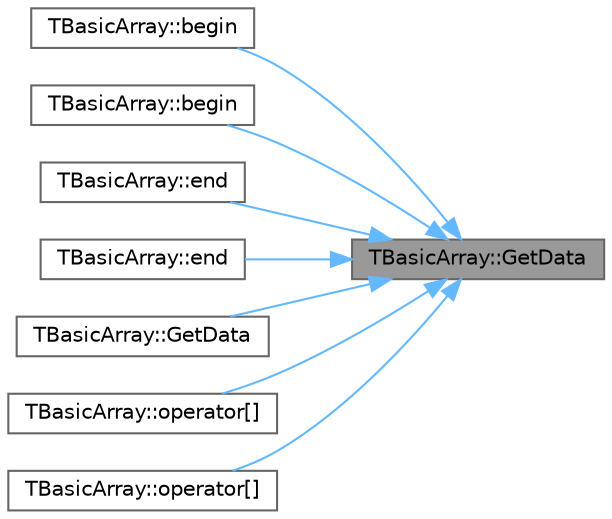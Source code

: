 digraph "TBasicArray::GetData"
{
 // INTERACTIVE_SVG=YES
 // LATEX_PDF_SIZE
  bgcolor="transparent";
  edge [fontname=Helvetica,fontsize=10,labelfontname=Helvetica,labelfontsize=10];
  node [fontname=Helvetica,fontsize=10,shape=box,height=0.2,width=0.4];
  rankdir="RL";
  Node1 [id="Node000001",label="TBasicArray::GetData",height=0.2,width=0.4,color="gray40", fillcolor="grey60", style="filled", fontcolor="black",tooltip=" "];
  Node1 -> Node2 [id="edge1_Node000001_Node000002",dir="back",color="steelblue1",style="solid",tooltip=" "];
  Node2 [id="Node000002",label="TBasicArray::begin",height=0.2,width=0.4,color="grey40", fillcolor="white", style="filled",URL="$d1/da6/classTBasicArray.html#a454cd64e66ee547e6dd35207c4f09ecf",tooltip=" "];
  Node1 -> Node3 [id="edge2_Node000001_Node000003",dir="back",color="steelblue1",style="solid",tooltip=" "];
  Node3 [id="Node000003",label="TBasicArray::begin",height=0.2,width=0.4,color="grey40", fillcolor="white", style="filled",URL="$d1/da6/classTBasicArray.html#a34843dce2c8d1f801aba93ea56d95a18",tooltip=" "];
  Node1 -> Node4 [id="edge3_Node000001_Node000004",dir="back",color="steelblue1",style="solid",tooltip=" "];
  Node4 [id="Node000004",label="TBasicArray::end",height=0.2,width=0.4,color="grey40", fillcolor="white", style="filled",URL="$d1/da6/classTBasicArray.html#a07007dd9796c2a0a5dc0edaeaa0cff20",tooltip=" "];
  Node1 -> Node5 [id="edge4_Node000001_Node000005",dir="back",color="steelblue1",style="solid",tooltip=" "];
  Node5 [id="Node000005",label="TBasicArray::end",height=0.2,width=0.4,color="grey40", fillcolor="white", style="filled",URL="$d1/da6/classTBasicArray.html#aa79aa08435aef9585081720f733a1ab5",tooltip=" "];
  Node1 -> Node6 [id="edge5_Node000001_Node000006",dir="back",color="steelblue1",style="solid",tooltip=" "];
  Node6 [id="Node000006",label="TBasicArray::GetData",height=0.2,width=0.4,color="grey40", fillcolor="white", style="filled",URL="$d1/da6/classTBasicArray.html#a1725069b4a9ae75553c8064322e3115b",tooltip=" "];
  Node1 -> Node7 [id="edge6_Node000001_Node000007",dir="back",color="steelblue1",style="solid",tooltip=" "];
  Node7 [id="Node000007",label="TBasicArray::operator[]",height=0.2,width=0.4,color="grey40", fillcolor="white", style="filled",URL="$d1/da6/classTBasicArray.html#ab228366bb86141fdb71818ca99df0de5",tooltip=" "];
  Node1 -> Node8 [id="edge7_Node000001_Node000008",dir="back",color="steelblue1",style="solid",tooltip=" "];
  Node8 [id="Node000008",label="TBasicArray::operator[]",height=0.2,width=0.4,color="grey40", fillcolor="white", style="filled",URL="$d1/da6/classTBasicArray.html#a173df0e436d04bb2a8ac6092a4914135",tooltip=" "];
}
